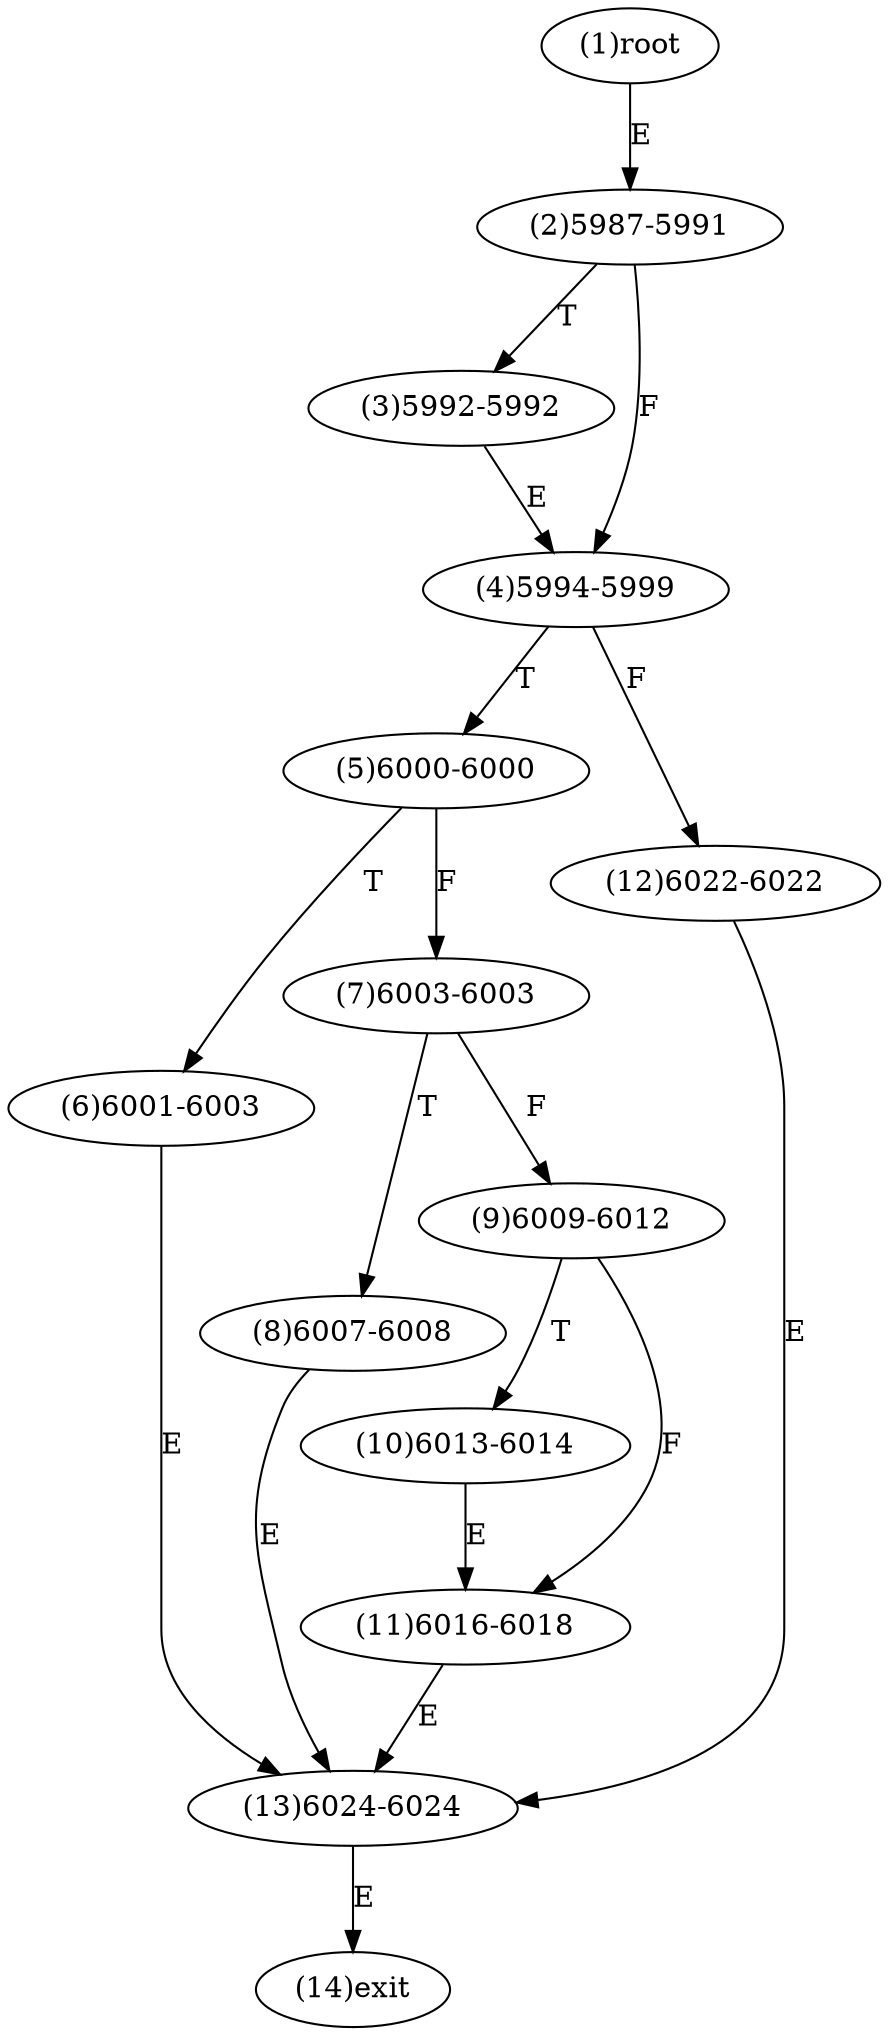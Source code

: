 digraph "" { 
1[ label="(1)root"];
2[ label="(2)5987-5991"];
3[ label="(3)5992-5992"];
4[ label="(4)5994-5999"];
5[ label="(5)6000-6000"];
6[ label="(6)6001-6003"];
7[ label="(7)6003-6003"];
8[ label="(8)6007-6008"];
9[ label="(9)6009-6012"];
10[ label="(10)6013-6014"];
11[ label="(11)6016-6018"];
12[ label="(12)6022-6022"];
13[ label="(13)6024-6024"];
14[ label="(14)exit"];
1->2[ label="E"];
2->4[ label="F"];
2->3[ label="T"];
3->4[ label="E"];
4->12[ label="F"];
4->5[ label="T"];
5->7[ label="F"];
5->6[ label="T"];
6->13[ label="E"];
7->9[ label="F"];
7->8[ label="T"];
8->13[ label="E"];
9->11[ label="F"];
9->10[ label="T"];
10->11[ label="E"];
11->13[ label="E"];
12->13[ label="E"];
13->14[ label="E"];
}